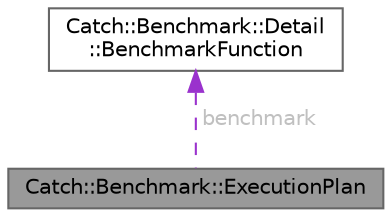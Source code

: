 digraph "Catch::Benchmark::ExecutionPlan"
{
 // LATEX_PDF_SIZE
  bgcolor="transparent";
  edge [fontname=Helvetica,fontsize=10,labelfontname=Helvetica,labelfontsize=10];
  node [fontname=Helvetica,fontsize=10,shape=box,height=0.2,width=0.4];
  Node1 [id="Node000001",label="Catch::Benchmark::ExecutionPlan",height=0.2,width=0.4,color="gray40", fillcolor="grey60", style="filled", fontcolor="black",tooltip=" "];
  Node2 -> Node1 [id="edge1_Node000001_Node000002",dir="back",color="darkorchid3",style="dashed",tooltip=" ",label=" benchmark",fontcolor="grey" ];
  Node2 [id="Node000002",label="Catch::Benchmark::Detail\l::BenchmarkFunction",height=0.2,width=0.4,color="gray40", fillcolor="white", style="filled",tooltip=" "];
}
